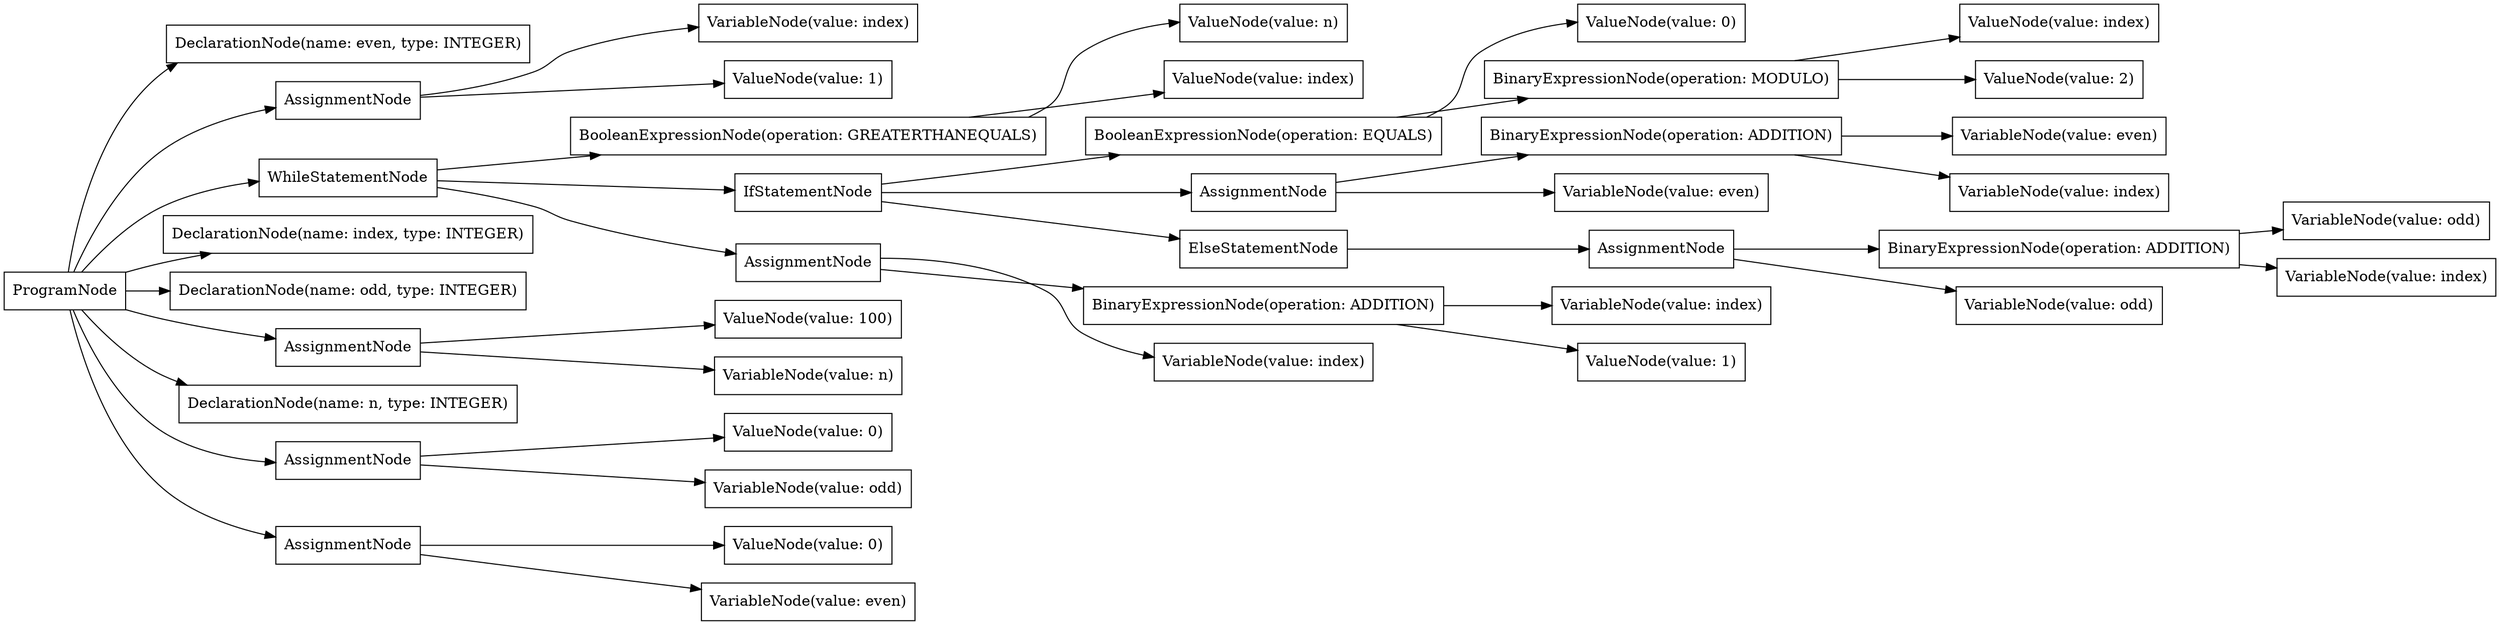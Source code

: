 digraph G {
rankdir=LR
"4c57b4df-326e-4cd7-820c-1e643ffe2a67" [label="VariableNode(value: odd)" shape="box"];
"a7191009-eff2-4182-8580-98ceb84ed6e9" [label="BooleanExpressionNode(operation: EQUALS)" shape="box"];
"4784a760-ae09-4403-9334-53fe5d4dcba5" [label="DeclarationNode(name: even, type: INTEGER)" shape="box"];
"7416888f-fe71-4914-be12-e1e2711b6bdb" [label="AssignmentNode" shape="box"];
"5c3884c2-6198-4063-929b-43479aaba366" [label="ValueNode(value: n)" shape="box"];
"0a4173cb-d114-4ba4-9be2-5a454a6cb621" [label="VariableNode(value: index)" shape="box"];
"eacdc6ce-39d1-4e20-968e-d72b1dc73380" [label="BinaryExpressionNode(operation: ADDITION)" shape="box"];
"9c5e7c5a-9cc1-41c4-b7ed-b1a472508b09" [label="WhileStatementNode" shape="box"];
"44ab101c-16f2-43a1-a6cd-f4d742bc2113" [label="AssignmentNode" shape="box"];
"4627e310-d9fc-422b-8892-a060235416d4" [label="DeclarationNode(name: index, type: INTEGER)" shape="box"];
"f388f356-5c25-40d2-b964-d24ebc10c4c0" [label="ValueNode(value: 100)" shape="box"];
"b0437c37-3dd2-4a47-8261-56c5abb346af" [label="VariableNode(value: index)" shape="box"];
"070a199b-e4cc-4df8-8565-d0befe659606" [label="DeclarationNode(name: odd, type: INTEGER)" shape="box"];
"475af098-3b2b-4b8a-8929-6302721c09cb" [label="AssignmentNode" shape="box"];
"acafc8b5-73ed-4620-84aa-8c6254c84288" [label="VariableNode(value: index)" shape="box"];
"0fa95914-8344-4cbf-8864-b6785a2f9f6a" [label="AssignmentNode" shape="box"];
"097c37f7-39d3-4519-ae33-7161dcd0f361" [label="VariableNode(value: index)" shape="box"];
"6037abf2-194e-4e65-85a9-2137e35a4e0e" [label="ValueNode(value: 0)" shape="box"];
"439c27d3-afe4-4d31-abb2-b2e0d5358c19" [label="ValueNode(value: 0)" shape="box"];
"5af60ac5-2847-4858-a245-18867bffb3b4" [label="BinaryExpressionNode(operation: ADDITION)" shape="box"];
"388fa258-0f8c-4d0e-be79-9da54bd8cd37" [label="VariableNode(value: n)" shape="box"];
"c5d7845d-bbd0-4558-95b6-88fcc6d02f3e" [label="VariableNode(value: even)" shape="box"];
"ac1d4eaa-0ba9-4a32-ad24-c6df499986a8" [label="BinaryExpressionNode(operation: ADDITION)" shape="box"];
"dea878ef-55dd-4843-bd36-ef3fd2de0f29" [label="BooleanExpressionNode(operation: GREATERTHANEQUALS)" shape="box"];
"50e18e8b-b9c1-4f3d-9bf7-7a5e21cffed8" [label="VariableNode(value: even)" shape="box"];
"2ba3e4ff-0174-41e6-a3c8-135df12efadc" [label="VariableNode(value: even)" shape="box"];
"13ef65dc-58fb-48f9-9662-022f1d564ec1" [label="ValueNode(value: 0)" shape="box"];
"aa3da402-b01c-4351-94a8-431141e08a80" [label="ElseStatementNode" shape="box"];
"eaab4a57-0596-449a-a137-8141a1beb154" [label="ProgramNode" shape="box"];
"e3e05a2a-a0a4-4d74-83ca-fe54c35a51b0" [label="ValueNode(value: index)" shape="box"];
"af40e1d6-597d-4e27-b227-a2d602b7aeba" [label="DeclarationNode(name: n, type: INTEGER)" shape="box"];
"d5c8d700-0904-4be0-a0ab-85dbd919f8f4" [label="VariableNode(value: index)" shape="box"];
"33e6a0c6-286f-41da-be3d-264ac80cea1d" [label="BinaryExpressionNode(operation: MODULO)" shape="box"];
"6ffa7376-1ded-44cc-bcee-e77b7ad68a5b" [label="ValueNode(value: 1)" shape="box"];
"3caae2ab-e24a-43d1-97d4-b0047a7fd943" [label="ValueNode(value: 1)" shape="box"];
"eca58f09-24b6-44eb-95d8-414787e34fb4" [label="ValueNode(value: index)" shape="box"];
"a72c80d9-e187-4c73-b8e4-ea705926d949" [label="AssignmentNode" shape="box"];
"925e6eb6-4993-4028-aaea-0e3738e43c90" [label="VariableNode(value: odd)" shape="box"];
"dfb76f2b-d8f0-4544-a681-69200ea9a35b" [label="VariableNode(value: odd)" shape="box"];
"6fcbf325-0bb7-4080-a61e-aff968de539c" [label="IfStatementNode" shape="box"];
"5f3f0d69-c0ea-4c6f-854b-521073cf76bb" [label="AssignmentNode" shape="box"];
"a7fc60ce-e2cc-4002-822f-e33b45e936be" [label="AssignmentNode" shape="box"];
"06614770-04d8-42af-a63a-55f0b9db34c8" [label="ValueNode(value: 2)" shape="box"];
"eaab4a57-0596-449a-a137-8141a1beb154" -> "af40e1d6-597d-4e27-b227-a2d602b7aeba";
"eaab4a57-0596-449a-a137-8141a1beb154" -> "070a199b-e4cc-4df8-8565-d0befe659606";
"eaab4a57-0596-449a-a137-8141a1beb154" -> "4784a760-ae09-4403-9334-53fe5d4dcba5";
"eaab4a57-0596-449a-a137-8141a1beb154" -> "4627e310-d9fc-422b-8892-a060235416d4";
"eaab4a57-0596-449a-a137-8141a1beb154" -> "475af098-3b2b-4b8a-8929-6302721c09cb";
"475af098-3b2b-4b8a-8929-6302721c09cb" -> "388fa258-0f8c-4d0e-be79-9da54bd8cd37";
"475af098-3b2b-4b8a-8929-6302721c09cb" -> "f388f356-5c25-40d2-b964-d24ebc10c4c0";
"eaab4a57-0596-449a-a137-8141a1beb154" -> "a72c80d9-e187-4c73-b8e4-ea705926d949";
"a72c80d9-e187-4c73-b8e4-ea705926d949" -> "dfb76f2b-d8f0-4544-a681-69200ea9a35b";
"a72c80d9-e187-4c73-b8e4-ea705926d949" -> "13ef65dc-58fb-48f9-9662-022f1d564ec1";
"eaab4a57-0596-449a-a137-8141a1beb154" -> "a7fc60ce-e2cc-4002-822f-e33b45e936be";
"a7fc60ce-e2cc-4002-822f-e33b45e936be" -> "50e18e8b-b9c1-4f3d-9bf7-7a5e21cffed8";
"a7fc60ce-e2cc-4002-822f-e33b45e936be" -> "6037abf2-194e-4e65-85a9-2137e35a4e0e";
"eaab4a57-0596-449a-a137-8141a1beb154" -> "7416888f-fe71-4914-be12-e1e2711b6bdb";
"7416888f-fe71-4914-be12-e1e2711b6bdb" -> "acafc8b5-73ed-4620-84aa-8c6254c84288";
"7416888f-fe71-4914-be12-e1e2711b6bdb" -> "6ffa7376-1ded-44cc-bcee-e77b7ad68a5b";
"eaab4a57-0596-449a-a137-8141a1beb154" -> "9c5e7c5a-9cc1-41c4-b7ed-b1a472508b09";
"9c5e7c5a-9cc1-41c4-b7ed-b1a472508b09" -> "dea878ef-55dd-4843-bd36-ef3fd2de0f29";
"dea878ef-55dd-4843-bd36-ef3fd2de0f29" -> "e3e05a2a-a0a4-4d74-83ca-fe54c35a51b0";
"dea878ef-55dd-4843-bd36-ef3fd2de0f29" -> "5c3884c2-6198-4063-929b-43479aaba366";
"9c5e7c5a-9cc1-41c4-b7ed-b1a472508b09" -> "6fcbf325-0bb7-4080-a61e-aff968de539c";
"6fcbf325-0bb7-4080-a61e-aff968de539c" -> "a7191009-eff2-4182-8580-98ceb84ed6e9";
"a7191009-eff2-4182-8580-98ceb84ed6e9" -> "33e6a0c6-286f-41da-be3d-264ac80cea1d";
"33e6a0c6-286f-41da-be3d-264ac80cea1d" -> "eca58f09-24b6-44eb-95d8-414787e34fb4";
"33e6a0c6-286f-41da-be3d-264ac80cea1d" -> "06614770-04d8-42af-a63a-55f0b9db34c8";
"a7191009-eff2-4182-8580-98ceb84ed6e9" -> "439c27d3-afe4-4d31-abb2-b2e0d5358c19";
"6fcbf325-0bb7-4080-a61e-aff968de539c" -> "44ab101c-16f2-43a1-a6cd-f4d742bc2113";
"44ab101c-16f2-43a1-a6cd-f4d742bc2113" -> "2ba3e4ff-0174-41e6-a3c8-135df12efadc";
"44ab101c-16f2-43a1-a6cd-f4d742bc2113" -> "5af60ac5-2847-4858-a245-18867bffb3b4";
"5af60ac5-2847-4858-a245-18867bffb3b4" -> "c5d7845d-bbd0-4558-95b6-88fcc6d02f3e";
"5af60ac5-2847-4858-a245-18867bffb3b4" -> "d5c8d700-0904-4be0-a0ab-85dbd919f8f4";
"6fcbf325-0bb7-4080-a61e-aff968de539c" -> "aa3da402-b01c-4351-94a8-431141e08a80";
"aa3da402-b01c-4351-94a8-431141e08a80" -> "0fa95914-8344-4cbf-8864-b6785a2f9f6a";
"0fa95914-8344-4cbf-8864-b6785a2f9f6a" -> "925e6eb6-4993-4028-aaea-0e3738e43c90";
"0fa95914-8344-4cbf-8864-b6785a2f9f6a" -> "ac1d4eaa-0ba9-4a32-ad24-c6df499986a8";
"ac1d4eaa-0ba9-4a32-ad24-c6df499986a8" -> "4c57b4df-326e-4cd7-820c-1e643ffe2a67";
"ac1d4eaa-0ba9-4a32-ad24-c6df499986a8" -> "0a4173cb-d114-4ba4-9be2-5a454a6cb621";
"9c5e7c5a-9cc1-41c4-b7ed-b1a472508b09" -> "5f3f0d69-c0ea-4c6f-854b-521073cf76bb";
"5f3f0d69-c0ea-4c6f-854b-521073cf76bb" -> "b0437c37-3dd2-4a47-8261-56c5abb346af";
"5f3f0d69-c0ea-4c6f-854b-521073cf76bb" -> "eacdc6ce-39d1-4e20-968e-d72b1dc73380";
"eacdc6ce-39d1-4e20-968e-d72b1dc73380" -> "097c37f7-39d3-4519-ae33-7161dcd0f361";
"eacdc6ce-39d1-4e20-968e-d72b1dc73380" -> "3caae2ab-e24a-43d1-97d4-b0047a7fd943";
}